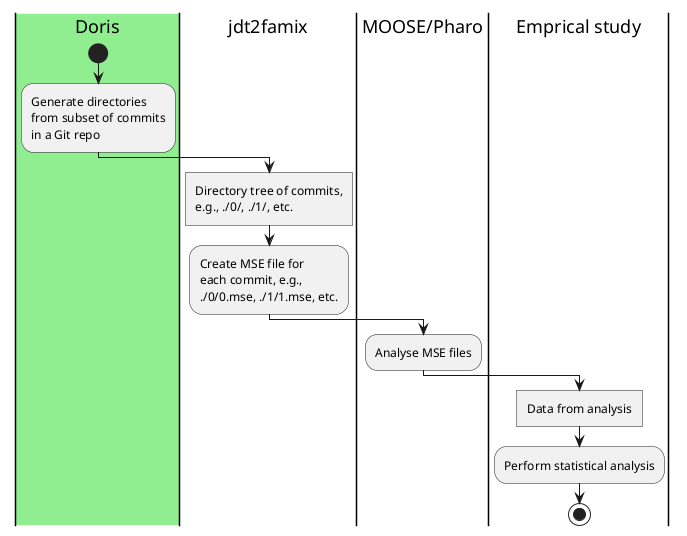 @startuml

|#lightgreen|Doris| 

start

:Generate directories 
from subset of commits
in a Git repo;

|jdt2famix|
:Directory tree of commits, 
e.g., ./0/, ./1/, etc.]
:Create MSE file for 
each commit, e.g., 
./0/0.mse, ./1/1.mse, etc.;

|MOOSE/Pharo|
:Analyse MSE files;

|Emprical study|
:Data from analysis]
:Perform statistical analysis;

stop

@enduml
